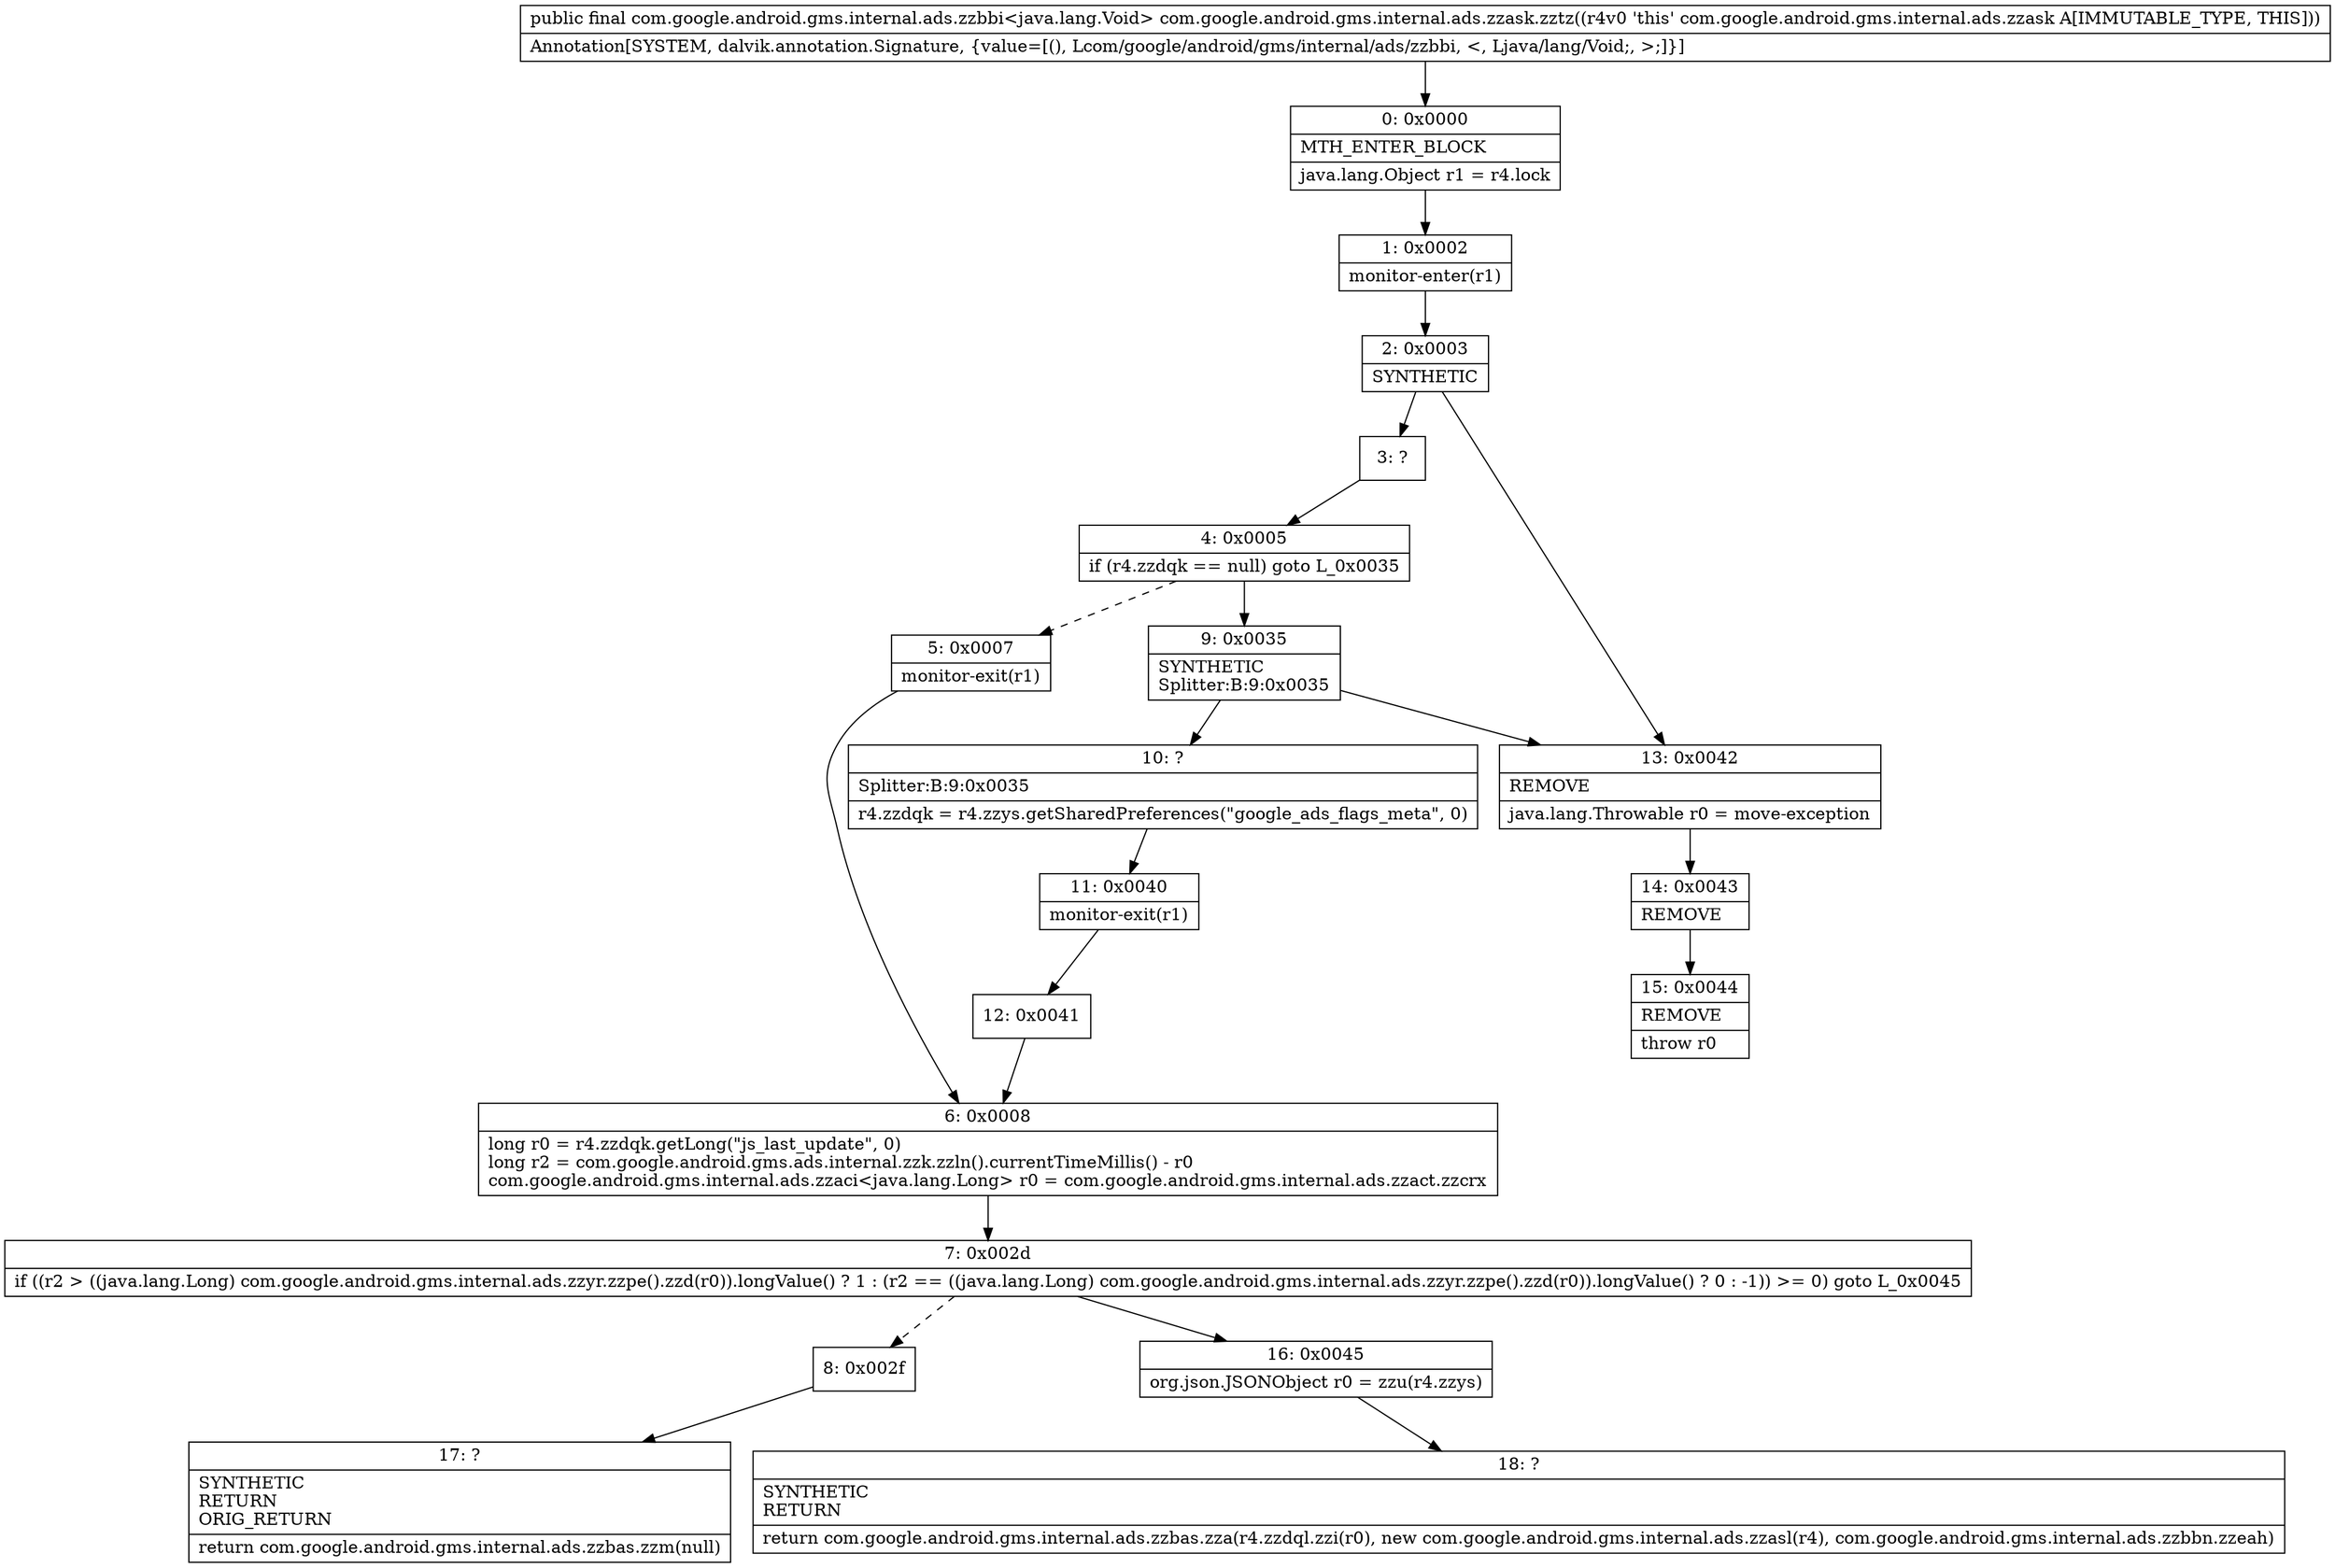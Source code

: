 digraph "CFG forcom.google.android.gms.internal.ads.zzask.zztz()Lcom\/google\/android\/gms\/internal\/ads\/zzbbi;" {
Node_0 [shape=record,label="{0\:\ 0x0000|MTH_ENTER_BLOCK\l|java.lang.Object r1 = r4.lock\l}"];
Node_1 [shape=record,label="{1\:\ 0x0002|monitor\-enter(r1)\l}"];
Node_2 [shape=record,label="{2\:\ 0x0003|SYNTHETIC\l}"];
Node_3 [shape=record,label="{3\:\ ?}"];
Node_4 [shape=record,label="{4\:\ 0x0005|if (r4.zzdqk == null) goto L_0x0035\l}"];
Node_5 [shape=record,label="{5\:\ 0x0007|monitor\-exit(r1)\l}"];
Node_6 [shape=record,label="{6\:\ 0x0008|long r0 = r4.zzdqk.getLong(\"js_last_update\", 0)\llong r2 = com.google.android.gms.ads.internal.zzk.zzln().currentTimeMillis() \- r0\lcom.google.android.gms.internal.ads.zzaci\<java.lang.Long\> r0 = com.google.android.gms.internal.ads.zzact.zzcrx\l}"];
Node_7 [shape=record,label="{7\:\ 0x002d|if ((r2 \> ((java.lang.Long) com.google.android.gms.internal.ads.zzyr.zzpe().zzd(r0)).longValue() ? 1 : (r2 == ((java.lang.Long) com.google.android.gms.internal.ads.zzyr.zzpe().zzd(r0)).longValue() ? 0 : \-1)) \>= 0) goto L_0x0045\l}"];
Node_8 [shape=record,label="{8\:\ 0x002f}"];
Node_9 [shape=record,label="{9\:\ 0x0035|SYNTHETIC\lSplitter:B:9:0x0035\l}"];
Node_10 [shape=record,label="{10\:\ ?|Splitter:B:9:0x0035\l|r4.zzdqk = r4.zzys.getSharedPreferences(\"google_ads_flags_meta\", 0)\l}"];
Node_11 [shape=record,label="{11\:\ 0x0040|monitor\-exit(r1)\l}"];
Node_12 [shape=record,label="{12\:\ 0x0041}"];
Node_13 [shape=record,label="{13\:\ 0x0042|REMOVE\l|java.lang.Throwable r0 = move\-exception\l}"];
Node_14 [shape=record,label="{14\:\ 0x0043|REMOVE\l}"];
Node_15 [shape=record,label="{15\:\ 0x0044|REMOVE\l|throw r0\l}"];
Node_16 [shape=record,label="{16\:\ 0x0045|org.json.JSONObject r0 = zzu(r4.zzys)\l}"];
Node_17 [shape=record,label="{17\:\ ?|SYNTHETIC\lRETURN\lORIG_RETURN\l|return com.google.android.gms.internal.ads.zzbas.zzm(null)\l}"];
Node_18 [shape=record,label="{18\:\ ?|SYNTHETIC\lRETURN\l|return com.google.android.gms.internal.ads.zzbas.zza(r4.zzdql.zzi(r0), new com.google.android.gms.internal.ads.zzasl(r4), com.google.android.gms.internal.ads.zzbbn.zzeah)\l}"];
MethodNode[shape=record,label="{public final com.google.android.gms.internal.ads.zzbbi\<java.lang.Void\> com.google.android.gms.internal.ads.zzask.zztz((r4v0 'this' com.google.android.gms.internal.ads.zzask A[IMMUTABLE_TYPE, THIS]))  | Annotation[SYSTEM, dalvik.annotation.Signature, \{value=[(), Lcom\/google\/android\/gms\/internal\/ads\/zzbbi, \<, Ljava\/lang\/Void;, \>;]\}]\l}"];
MethodNode -> Node_0;
Node_0 -> Node_1;
Node_1 -> Node_2;
Node_2 -> Node_3;
Node_2 -> Node_13;
Node_3 -> Node_4;
Node_4 -> Node_5[style=dashed];
Node_4 -> Node_9;
Node_5 -> Node_6;
Node_6 -> Node_7;
Node_7 -> Node_8[style=dashed];
Node_7 -> Node_16;
Node_8 -> Node_17;
Node_9 -> Node_10;
Node_9 -> Node_13;
Node_10 -> Node_11;
Node_11 -> Node_12;
Node_12 -> Node_6;
Node_13 -> Node_14;
Node_14 -> Node_15;
Node_16 -> Node_18;
}


